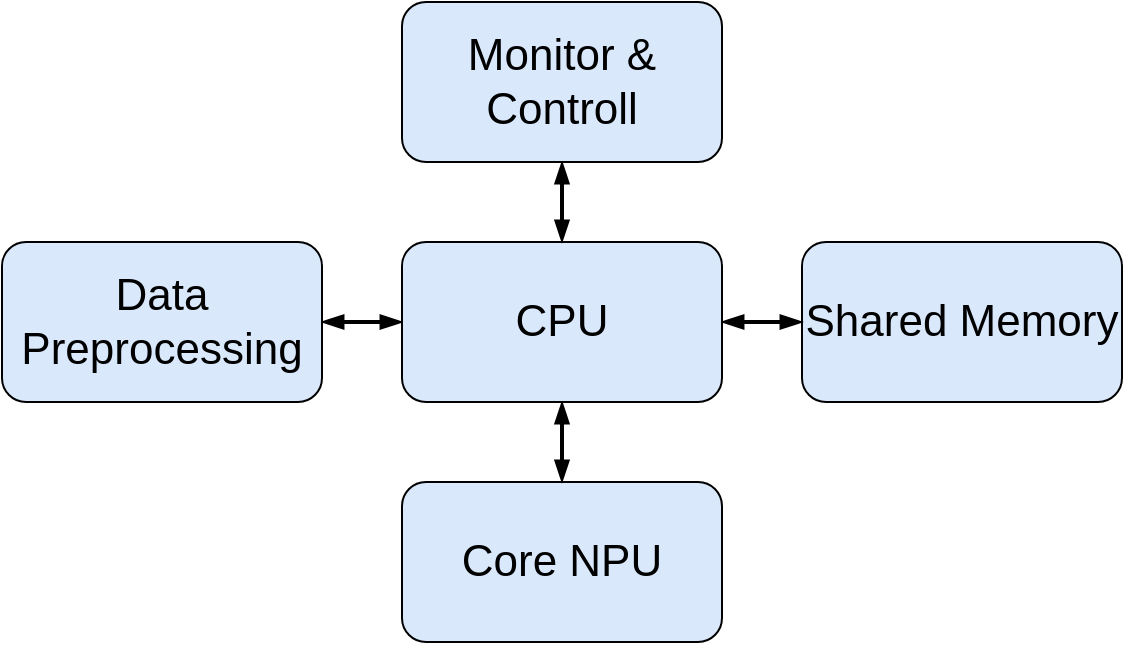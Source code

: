 <mxfile version="25.0.3">
  <diagram name="Page-1" id="eiY8ABHj1XqF7nAqv4me">
    <mxGraphModel dx="933" dy="515" grid="1" gridSize="10" guides="1" tooltips="1" connect="1" arrows="1" fold="1" page="1" pageScale="1" pageWidth="850" pageHeight="1100" math="0" shadow="0">
      <root>
        <mxCell id="0" />
        <mxCell id="1" parent="0" />
        <mxCell id="62gVlCAJTd9QndCn1MVs-3" value="&lt;font style=&quot;font-size: 22px;&quot;&gt;Shared Memory&lt;/font&gt;" style="rounded=1;whiteSpace=wrap;html=1;fillColor=#dae8fc;strokeColor=default;" vertex="1" parent="1">
          <mxGeometry x="480" y="440" width="160" height="80" as="geometry" />
        </mxCell>
        <mxCell id="62gVlCAJTd9QndCn1MVs-4" value="&lt;font style=&quot;font-size: 22px;&quot;&gt;Core NPU&lt;/font&gt;" style="rounded=1;whiteSpace=wrap;html=1;fillColor=#dae8fc;strokeColor=default;" vertex="1" parent="1">
          <mxGeometry x="280" y="560" width="160" height="80" as="geometry" />
        </mxCell>
        <mxCell id="62gVlCAJTd9QndCn1MVs-17" style="edgeStyle=orthogonalEdgeStyle;shape=connector;rounded=0;orthogonalLoop=1;jettySize=auto;html=1;entryX=1;entryY=0.5;entryDx=0;entryDy=0;strokeColor=default;strokeWidth=2;align=center;verticalAlign=middle;fontFamily=Helvetica;fontSize=11;fontColor=default;labelBackgroundColor=default;startArrow=blockThin;startFill=1;endArrow=blockThin;endFill=1;" edge="1" parent="1" source="62gVlCAJTd9QndCn1MVs-9">
          <mxGeometry relative="1" as="geometry">
            <mxPoint x="240" y="480" as="targetPoint" />
          </mxGeometry>
        </mxCell>
        <mxCell id="62gVlCAJTd9QndCn1MVs-18" style="edgeStyle=orthogonalEdgeStyle;shape=connector;rounded=0;orthogonalLoop=1;jettySize=auto;html=1;entryX=0;entryY=0.5;entryDx=0;entryDy=0;strokeColor=default;strokeWidth=2;align=center;verticalAlign=middle;fontFamily=Helvetica;fontSize=11;fontColor=default;labelBackgroundColor=default;startArrow=blockThin;startFill=1;endArrow=blockThin;endFill=1;" edge="1" parent="1" source="62gVlCAJTd9QndCn1MVs-9" target="62gVlCAJTd9QndCn1MVs-3">
          <mxGeometry relative="1" as="geometry" />
        </mxCell>
        <mxCell id="62gVlCAJTd9QndCn1MVs-19" style="edgeStyle=orthogonalEdgeStyle;shape=connector;rounded=0;orthogonalLoop=1;jettySize=auto;html=1;entryX=0.5;entryY=0;entryDx=0;entryDy=0;strokeColor=default;strokeWidth=2;align=center;verticalAlign=middle;fontFamily=Helvetica;fontSize=11;fontColor=default;labelBackgroundColor=default;startArrow=blockThin;startFill=1;endArrow=blockThin;endFill=1;" edge="1" parent="1" source="62gVlCAJTd9QndCn1MVs-9" target="62gVlCAJTd9QndCn1MVs-4">
          <mxGeometry relative="1" as="geometry" />
        </mxCell>
        <mxCell id="62gVlCAJTd9QndCn1MVs-9" value="&lt;font style=&quot;font-size: 22px;&quot;&gt;CPU&lt;/font&gt;" style="rounded=1;whiteSpace=wrap;html=1;fillColor=#dae8fc;strokeColor=default;" vertex="1" parent="1">
          <mxGeometry x="280" y="440" width="160" height="80" as="geometry" />
        </mxCell>
        <mxCell id="62gVlCAJTd9QndCn1MVs-20" style="edgeStyle=orthogonalEdgeStyle;shape=connector;rounded=0;orthogonalLoop=1;jettySize=auto;html=1;entryX=0.5;entryY=0;entryDx=0;entryDy=0;strokeColor=default;strokeWidth=2;align=center;verticalAlign=middle;fontFamily=Helvetica;fontSize=11;fontColor=default;labelBackgroundColor=default;startArrow=blockThin;startFill=1;endArrow=blockThin;endFill=1;" edge="1" parent="1" source="62gVlCAJTd9QndCn1MVs-11" target="62gVlCAJTd9QndCn1MVs-9">
          <mxGeometry relative="1" as="geometry" />
        </mxCell>
        <mxCell id="62gVlCAJTd9QndCn1MVs-11" value="&lt;font style=&quot;font-size: 22px;&quot;&gt;Monitor &amp;amp; Controll&lt;/font&gt;" style="rounded=1;whiteSpace=wrap;html=1;fillColor=#dae8fc;strokeColor=default;" vertex="1" parent="1">
          <mxGeometry x="280" y="320" width="160" height="80" as="geometry" />
        </mxCell>
        <mxCell id="62gVlCAJTd9QndCn1MVs-21" value="&lt;font style=&quot;font-size: 22px;&quot;&gt;Data Preprocessing&lt;/font&gt;" style="rounded=1;whiteSpace=wrap;html=1;fillColor=#dae8fc;strokeColor=default;" vertex="1" parent="1">
          <mxGeometry x="80" y="440" width="160" height="80" as="geometry" />
        </mxCell>
      </root>
    </mxGraphModel>
  </diagram>
</mxfile>
